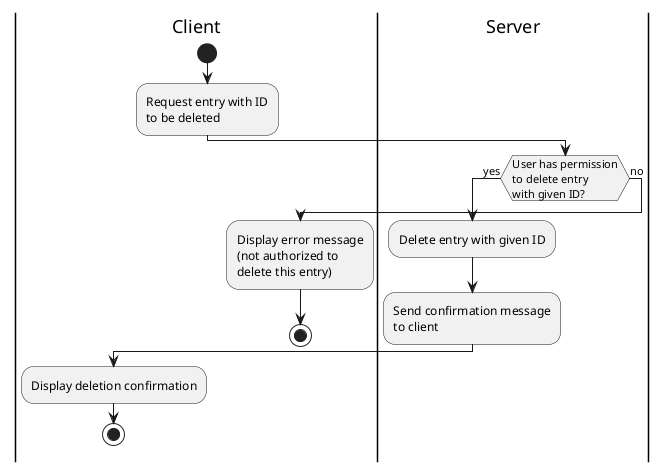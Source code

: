 @startuml scenario_delentry
|Client|
start
:Request entry with ID\nto be deleted;
|Server|
if (User has permission\nto delete entry\nwith given ID?) then (yes)
    :Delete entry with given ID;
    :Send confirmation message\nto client;
    |Client|
    :Display deletion confirmation;
    stop
else (no)
    |Client|
    :Display error message\n(not authorized to\ndelete this entry);
    stop
endif

@enduml